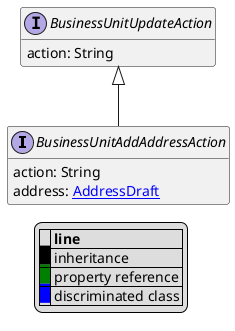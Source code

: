 @startuml

hide empty fields
hide empty methods
legend
|= |= line |
|<back:black>   </back>| inheritance |
|<back:green>   </back>| property reference |
|<back:blue>   </back>| discriminated class |
endlegend
interface BusinessUnitAddAddressAction [[BusinessUnitAddAddressAction.svg]] extends BusinessUnitUpdateAction {
    action: String
    address: [[AddressDraft.svg AddressDraft]]
}
interface BusinessUnitUpdateAction [[BusinessUnitUpdateAction.svg]]  {
    action: String
}





@enduml
